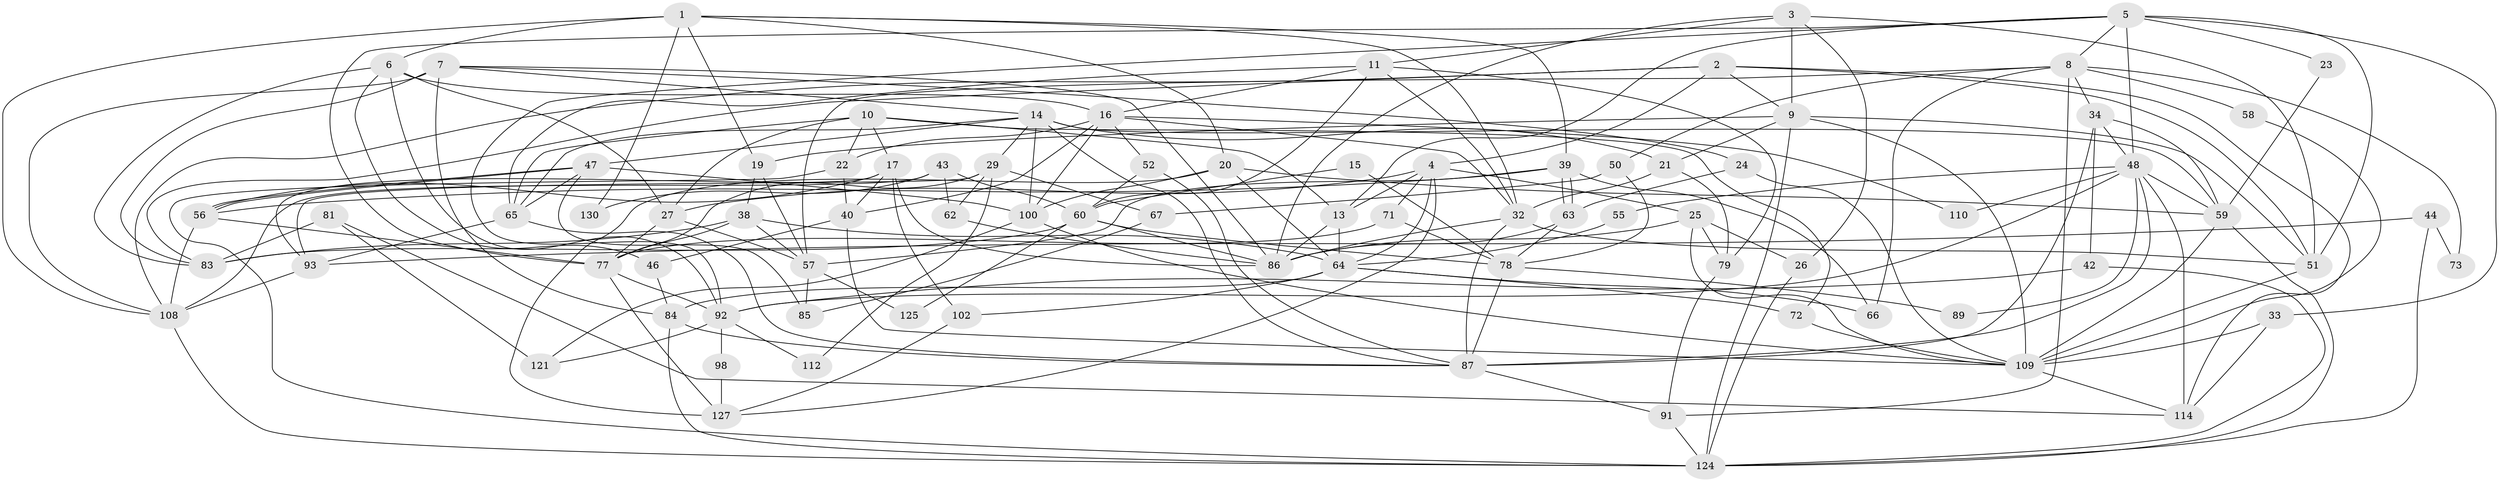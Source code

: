 // Generated by graph-tools (version 1.1) at 2025/23/03/03/25 07:23:59]
// undirected, 82 vertices, 207 edges
graph export_dot {
graph [start="1"]
  node [color=gray90,style=filled];
  1 [super="+41"];
  2 [super="+76"];
  3 [super="+18"];
  4 [super="+12"];
  5 [super="+54"];
  6 [super="+101"];
  7 [super="+37"];
  8 [super="+49"];
  9 [super="+35"];
  10 [super="+103"];
  11 [super="+28"];
  13 [super="+36"];
  14 [super="+122"];
  15;
  16 [super="+97"];
  17 [super="+105"];
  19;
  20 [super="+113"];
  21 [super="+82"];
  22;
  23;
  24;
  25 [super="+31"];
  26;
  27 [super="+99"];
  29 [super="+30"];
  32 [super="+68"];
  33;
  34 [super="+75"];
  38 [super="+123"];
  39 [super="+95"];
  40 [super="+70"];
  42 [super="+80"];
  43 [super="+45"];
  44;
  46 [super="+74"];
  47;
  48 [super="+96"];
  50;
  51 [super="+53"];
  52;
  55;
  56 [super="+69"];
  57 [super="+61"];
  58;
  59;
  60 [super="+88"];
  62;
  63 [super="+111"];
  64 [super="+117"];
  65 [super="+94"];
  66;
  67;
  71;
  72;
  73;
  77 [super="+120"];
  78 [super="+104"];
  79 [super="+119"];
  81;
  83;
  84 [super="+129"];
  85;
  86 [super="+115"];
  87 [super="+90"];
  89;
  91;
  92 [super="+107"];
  93;
  98;
  100 [super="+126"];
  102 [super="+106"];
  108 [super="+116"];
  109 [super="+118"];
  110;
  112;
  114;
  121;
  124 [super="+128"];
  125;
  127;
  130;
  1 -- 32;
  1 -- 19;
  1 -- 6;
  1 -- 130;
  1 -- 39;
  1 -- 108;
  1 -- 20;
  2 -- 83;
  2 -- 51;
  2 -- 108;
  2 -- 114;
  2 -- 9;
  2 -- 4;
  3 -- 51;
  3 -- 86;
  3 -- 9;
  3 -- 11;
  3 -- 26;
  4 -- 13;
  4 -- 71;
  4 -- 127;
  4 -- 27;
  4 -- 64;
  4 -- 25;
  5 -- 33;
  5 -- 23;
  5 -- 51;
  5 -- 8;
  5 -- 77;
  5 -- 48;
  5 -- 92;
  5 -- 13;
  6 -- 46;
  6 -- 16;
  6 -- 83;
  6 -- 27;
  6 -- 92;
  7 -- 14;
  7 -- 24;
  7 -- 83;
  7 -- 84;
  7 -- 86;
  7 -- 108;
  8 -- 50;
  8 -- 58;
  8 -- 66;
  8 -- 73;
  8 -- 91;
  8 -- 57;
  8 -- 34;
  9 -- 19;
  9 -- 51;
  9 -- 21;
  9 -- 124;
  9 -- 109;
  10 -- 17;
  10 -- 65;
  10 -- 22;
  10 -- 72;
  10 -- 27;
  10 -- 13;
  11 -- 60;
  11 -- 65;
  11 -- 16;
  11 -- 32;
  11 -- 79;
  13 -- 64;
  13 -- 86;
  14 -- 47;
  14 -- 21;
  14 -- 29;
  14 -- 100;
  14 -- 65;
  14 -- 59;
  14 -- 87;
  15 -- 78;
  15 -- 60;
  16 -- 40;
  16 -- 22;
  16 -- 52;
  16 -- 110;
  16 -- 32;
  16 -- 100;
  17 -- 93;
  17 -- 86;
  17 -- 40;
  17 -- 102;
  17 -- 56;
  19 -- 38;
  19 -- 57;
  20 -- 127;
  20 -- 64;
  20 -- 100;
  20 -- 59;
  21 -- 32;
  21 -- 79;
  22 -- 124;
  22 -- 40;
  23 -- 59;
  24 -- 109;
  24 -- 63;
  25 -- 109;
  25 -- 26;
  25 -- 86;
  25 -- 79;
  26 -- 124;
  27 -- 77;
  27 -- 57;
  29 -- 67 [weight=2];
  29 -- 77;
  29 -- 112;
  29 -- 93;
  29 -- 62;
  32 -- 51;
  32 -- 86;
  32 -- 87;
  33 -- 114;
  33 -- 109;
  34 -- 48;
  34 -- 87;
  34 -- 42;
  34 -- 59;
  38 -- 83;
  38 -- 77;
  38 -- 57;
  38 -- 64;
  39 -- 63;
  39 -- 63;
  39 -- 66;
  39 -- 57;
  39 -- 56;
  40 -- 109;
  40 -- 46 [weight=2];
  42 -- 92;
  42 -- 124;
  43 -- 60 [weight=2];
  43 -- 62;
  43 -- 130;
  43 -- 108;
  44 -- 93;
  44 -- 73;
  44 -- 124;
  46 -- 84;
  47 -- 85;
  47 -- 56;
  47 -- 56;
  47 -- 65;
  47 -- 100;
  48 -- 59;
  48 -- 114;
  48 -- 87;
  48 -- 55;
  48 -- 89;
  48 -- 110;
  48 -- 92;
  50 -- 67;
  50 -- 78;
  51 -- 109;
  52 -- 87;
  52 -- 60;
  55 -- 64;
  56 -- 108;
  56 -- 77;
  57 -- 85;
  57 -- 125;
  58 -- 109;
  59 -- 124;
  59 -- 109;
  60 -- 83;
  60 -- 78;
  60 -- 86;
  60 -- 125;
  62 -- 86;
  63 -- 78;
  63 -- 86;
  64 -- 66;
  64 -- 102;
  64 -- 72;
  64 -- 84;
  65 -- 93;
  65 -- 87;
  67 -- 85;
  71 -- 77;
  71 -- 78;
  72 -- 109;
  77 -- 92;
  77 -- 127;
  78 -- 87;
  78 -- 89;
  79 -- 91;
  81 -- 114;
  81 -- 83;
  81 -- 121;
  84 -- 87;
  84 -- 124;
  87 -- 91;
  91 -- 124;
  92 -- 98;
  92 -- 112;
  92 -- 121;
  93 -- 108;
  98 -- 127;
  100 -- 121;
  100 -- 109;
  102 -- 127;
  108 -- 124;
  109 -- 114;
}
